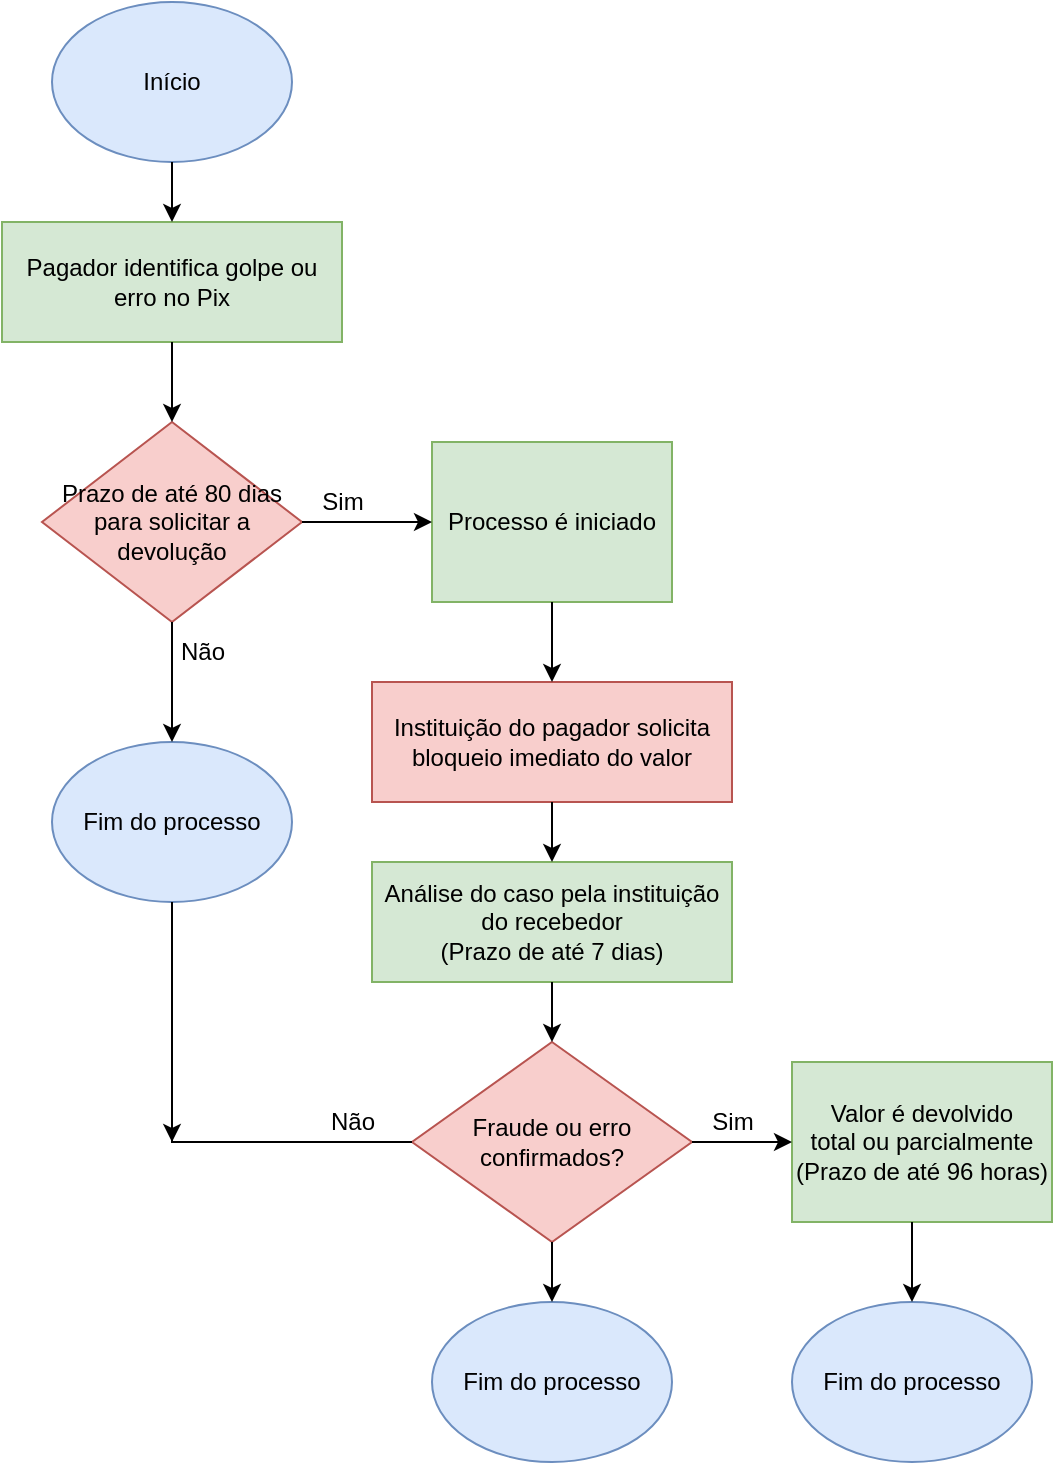 <mxfile version="28.0.7">
  <diagram name="Página-1" id="6g3_-cIrBPjoVK4HgTk-">
    <mxGraphModel dx="1418" dy="3124" grid="1" gridSize="10" guides="1" tooltips="1" connect="1" arrows="1" fold="1" page="1" pageScale="1" pageWidth="827" pageHeight="1169" math="0" shadow="0">
      <root>
        <mxCell id="0" />
        <mxCell id="1" parent="0" />
        <mxCell id="PcprcVoRBeJa5MjU6cHT-1" value="Início" style="ellipse;whiteSpace=wrap;html=1;fillColor=#dae8fc;strokeColor=#6c8ebf;" vertex="1" parent="1">
          <mxGeometry x="65" y="-2310" width="120" height="80" as="geometry" />
        </mxCell>
        <mxCell id="PcprcVoRBeJa5MjU6cHT-2" value="Pagador identifica golpe ou erro no Pix" style="rounded=0;whiteSpace=wrap;html=1;fillColor=#d5e8d4;strokeColor=#82b366;" vertex="1" parent="1">
          <mxGeometry x="40" y="-2200" width="170" height="60" as="geometry" />
        </mxCell>
        <mxCell id="PcprcVoRBeJa5MjU6cHT-3" value="Prazo de até 80 dias para solicitar a devolução" style="rhombus;whiteSpace=wrap;html=1;fillColor=#f8cecc;strokeColor=#b85450;" vertex="1" parent="1">
          <mxGeometry x="60" y="-2100" width="130" height="100" as="geometry" />
        </mxCell>
        <mxCell id="PcprcVoRBeJa5MjU6cHT-4" value="Sim" style="text;html=1;align=center;verticalAlign=middle;resizable=0;points=[];autosize=1;strokeColor=none;fillColor=none;" vertex="1" parent="1">
          <mxGeometry x="190" y="-2075" width="40" height="30" as="geometry" />
        </mxCell>
        <mxCell id="PcprcVoRBeJa5MjU6cHT-5" value="Não" style="text;html=1;align=center;verticalAlign=middle;resizable=0;points=[];autosize=1;strokeColor=none;fillColor=none;" vertex="1" parent="1">
          <mxGeometry x="120" y="-2000" width="40" height="30" as="geometry" />
        </mxCell>
        <mxCell id="PcprcVoRBeJa5MjU6cHT-6" value="Processo é iniciado" style="rounded=0;whiteSpace=wrap;html=1;fillColor=#d5e8d4;strokeColor=#82b366;" vertex="1" parent="1">
          <mxGeometry x="255" y="-2090" width="120" height="80" as="geometry" />
        </mxCell>
        <mxCell id="PcprcVoRBeJa5MjU6cHT-7" value="Fim do processo" style="ellipse;whiteSpace=wrap;html=1;fillColor=#dae8fc;strokeColor=#6c8ebf;" vertex="1" parent="1">
          <mxGeometry x="65" y="-1940" width="120" height="80" as="geometry" />
        </mxCell>
        <mxCell id="PcprcVoRBeJa5MjU6cHT-8" value="Instituição do pagador solicita bloqueio imediato do valor" style="rounded=0;whiteSpace=wrap;html=1;fillColor=#f8cecc;strokeColor=#b85450;" vertex="1" parent="1">
          <mxGeometry x="225" y="-1970" width="180" height="60" as="geometry" />
        </mxCell>
        <mxCell id="PcprcVoRBeJa5MjU6cHT-9" value="Análise do caso pela instituição do recebedor&lt;br&gt;(Prazo de até 7 dias)" style="rounded=0;whiteSpace=wrap;html=1;fillColor=#d5e8d4;strokeColor=#82b366;" vertex="1" parent="1">
          <mxGeometry x="225" y="-1880" width="180" height="60" as="geometry" />
        </mxCell>
        <mxCell id="PcprcVoRBeJa5MjU6cHT-10" value="Fraude ou erro confirmados?" style="rhombus;whiteSpace=wrap;html=1;fillColor=#f8cecc;strokeColor=#b85450;" vertex="1" parent="1">
          <mxGeometry x="245" y="-1790" width="140" height="100" as="geometry" />
        </mxCell>
        <mxCell id="PcprcVoRBeJa5MjU6cHT-11" value="Não" style="text;html=1;align=center;verticalAlign=middle;resizable=0;points=[];autosize=1;strokeColor=none;fillColor=none;" vertex="1" parent="1">
          <mxGeometry x="195" y="-1765" width="40" height="30" as="geometry" />
        </mxCell>
        <mxCell id="PcprcVoRBeJa5MjU6cHT-12" value="Sim" style="text;html=1;align=center;verticalAlign=middle;resizable=0;points=[];autosize=1;strokeColor=none;fillColor=none;" vertex="1" parent="1">
          <mxGeometry x="385" y="-1765" width="40" height="30" as="geometry" />
        </mxCell>
        <mxCell id="PcprcVoRBeJa5MjU6cHT-13" value="Valor é devolvido&lt;br&gt;total ou parcialmente&lt;br&gt;(Prazo de até 96 horas)" style="rounded=0;whiteSpace=wrap;html=1;fillColor=#d5e8d4;strokeColor=#82b366;" vertex="1" parent="1">
          <mxGeometry x="435" y="-1780" width="130" height="80" as="geometry" />
        </mxCell>
        <mxCell id="PcprcVoRBeJa5MjU6cHT-14" value="Fim do processo" style="ellipse;whiteSpace=wrap;html=1;fillColor=#dae8fc;strokeColor=#6c8ebf;" vertex="1" parent="1">
          <mxGeometry x="255" y="-1660" width="120" height="80" as="geometry" />
        </mxCell>
        <mxCell id="PcprcVoRBeJa5MjU6cHT-15" value="Fim do processo" style="ellipse;whiteSpace=wrap;html=1;fillColor=#dae8fc;strokeColor=#6c8ebf;" vertex="1" parent="1">
          <mxGeometry x="435" y="-1660" width="120" height="80" as="geometry" />
        </mxCell>
        <mxCell id="PcprcVoRBeJa5MjU6cHT-16" value="" style="endArrow=classic;html=1;rounded=0;entryDx=0;entryDy=0;" edge="1" parent="1" target="PcprcVoRBeJa5MjU6cHT-2">
          <mxGeometry width="50" height="50" relative="1" as="geometry">
            <mxPoint x="125" y="-2230" as="sourcePoint" />
            <mxPoint x="125" y="-2200" as="targetPoint" />
          </mxGeometry>
        </mxCell>
        <mxCell id="PcprcVoRBeJa5MjU6cHT-17" value="" style="endArrow=classic;html=1;rounded=0;" edge="1" parent="1">
          <mxGeometry width="50" height="50" relative="1" as="geometry">
            <mxPoint x="125" y="-2140" as="sourcePoint" />
            <mxPoint x="125" y="-2100" as="targetPoint" />
          </mxGeometry>
        </mxCell>
        <mxCell id="PcprcVoRBeJa5MjU6cHT-18" value="" style="endArrow=classic;html=1;rounded=0;entryDx=0;entryDy=0;" edge="1" parent="1" target="PcprcVoRBeJa5MjU6cHT-6">
          <mxGeometry width="50" height="50" relative="1" as="geometry">
            <mxPoint x="190" y="-2050" as="sourcePoint" />
            <mxPoint x="240" y="-2050" as="targetPoint" />
          </mxGeometry>
        </mxCell>
        <mxCell id="PcprcVoRBeJa5MjU6cHT-19" value="" style="endArrow=classic;html=1;rounded=0;entryDx=0;entryDy=0;" edge="1" parent="1" target="PcprcVoRBeJa5MjU6cHT-7">
          <mxGeometry width="50" height="50" relative="1" as="geometry">
            <mxPoint x="125" y="-2000" as="sourcePoint" />
            <mxPoint x="125" y="-1940" as="targetPoint" />
          </mxGeometry>
        </mxCell>
        <mxCell id="PcprcVoRBeJa5MjU6cHT-20" value="" style="endArrow=classic;html=1;rounded=0;entryDx=0;entryDy=0;" edge="1" parent="1">
          <mxGeometry width="50" height="50" relative="1" as="geometry">
            <mxPoint x="315" y="-2010" as="sourcePoint" />
            <mxPoint x="315" y="-1970" as="targetPoint" />
          </mxGeometry>
        </mxCell>
        <mxCell id="PcprcVoRBeJa5MjU6cHT-21" value="" style="endArrow=classic;html=1;rounded=0;entryDx=0;entryDy=0;" edge="1" parent="1">
          <mxGeometry width="50" height="50" relative="1" as="geometry">
            <mxPoint x="315" y="-1910" as="sourcePoint" />
            <mxPoint x="315" y="-1880" as="targetPoint" />
          </mxGeometry>
        </mxCell>
        <mxCell id="PcprcVoRBeJa5MjU6cHT-22" value="" style="endArrow=classic;html=1;rounded=0;entryDx=0;entryDy=0;" edge="1" parent="1">
          <mxGeometry width="50" height="50" relative="1" as="geometry">
            <mxPoint x="315" y="-1820" as="sourcePoint" />
            <mxPoint x="315" y="-1790" as="targetPoint" />
          </mxGeometry>
        </mxCell>
        <mxCell id="PcprcVoRBeJa5MjU6cHT-23" value="" style="endArrow=classic;html=1;rounded=0;" edge="1" parent="1">
          <mxGeometry width="50" height="50" relative="1" as="geometry">
            <mxPoint x="245" y="-1740" as="sourcePoint" />
            <mxPoint x="125" y="-1740" as="targetPoint" />
            <Array as="points">
              <mxPoint x="125" y="-1740" />
              <mxPoint x="125" y="-1860" />
            </Array>
          </mxGeometry>
        </mxCell>
        <mxCell id="PcprcVoRBeJa5MjU6cHT-24" value="" style="endArrow=classic;html=1;rounded=0;" edge="1" parent="1">
          <mxGeometry width="50" height="50" relative="1" as="geometry">
            <mxPoint x="315" y="-1690" as="sourcePoint" />
            <mxPoint x="315" y="-1660" as="targetPoint" />
          </mxGeometry>
        </mxCell>
        <mxCell id="PcprcVoRBeJa5MjU6cHT-25" value="" style="endArrow=classic;html=1;rounded=0;entryDx=0;entryDy=0;" edge="1" parent="1" target="PcprcVoRBeJa5MjU6cHT-13">
          <mxGeometry width="50" height="50" relative="1" as="geometry">
            <mxPoint x="385" y="-1740" as="sourcePoint" />
            <mxPoint x="435" y="-1740" as="targetPoint" />
          </mxGeometry>
        </mxCell>
        <mxCell id="PcprcVoRBeJa5MjU6cHT-26" value="" style="endArrow=classic;html=1;rounded=0;entryDx=0;entryDy=0;" edge="1" parent="1">
          <mxGeometry width="50" height="50" relative="1" as="geometry">
            <mxPoint x="495" y="-1700" as="sourcePoint" />
            <mxPoint x="495" y="-1660" as="targetPoint" />
          </mxGeometry>
        </mxCell>
      </root>
    </mxGraphModel>
  </diagram>
</mxfile>
